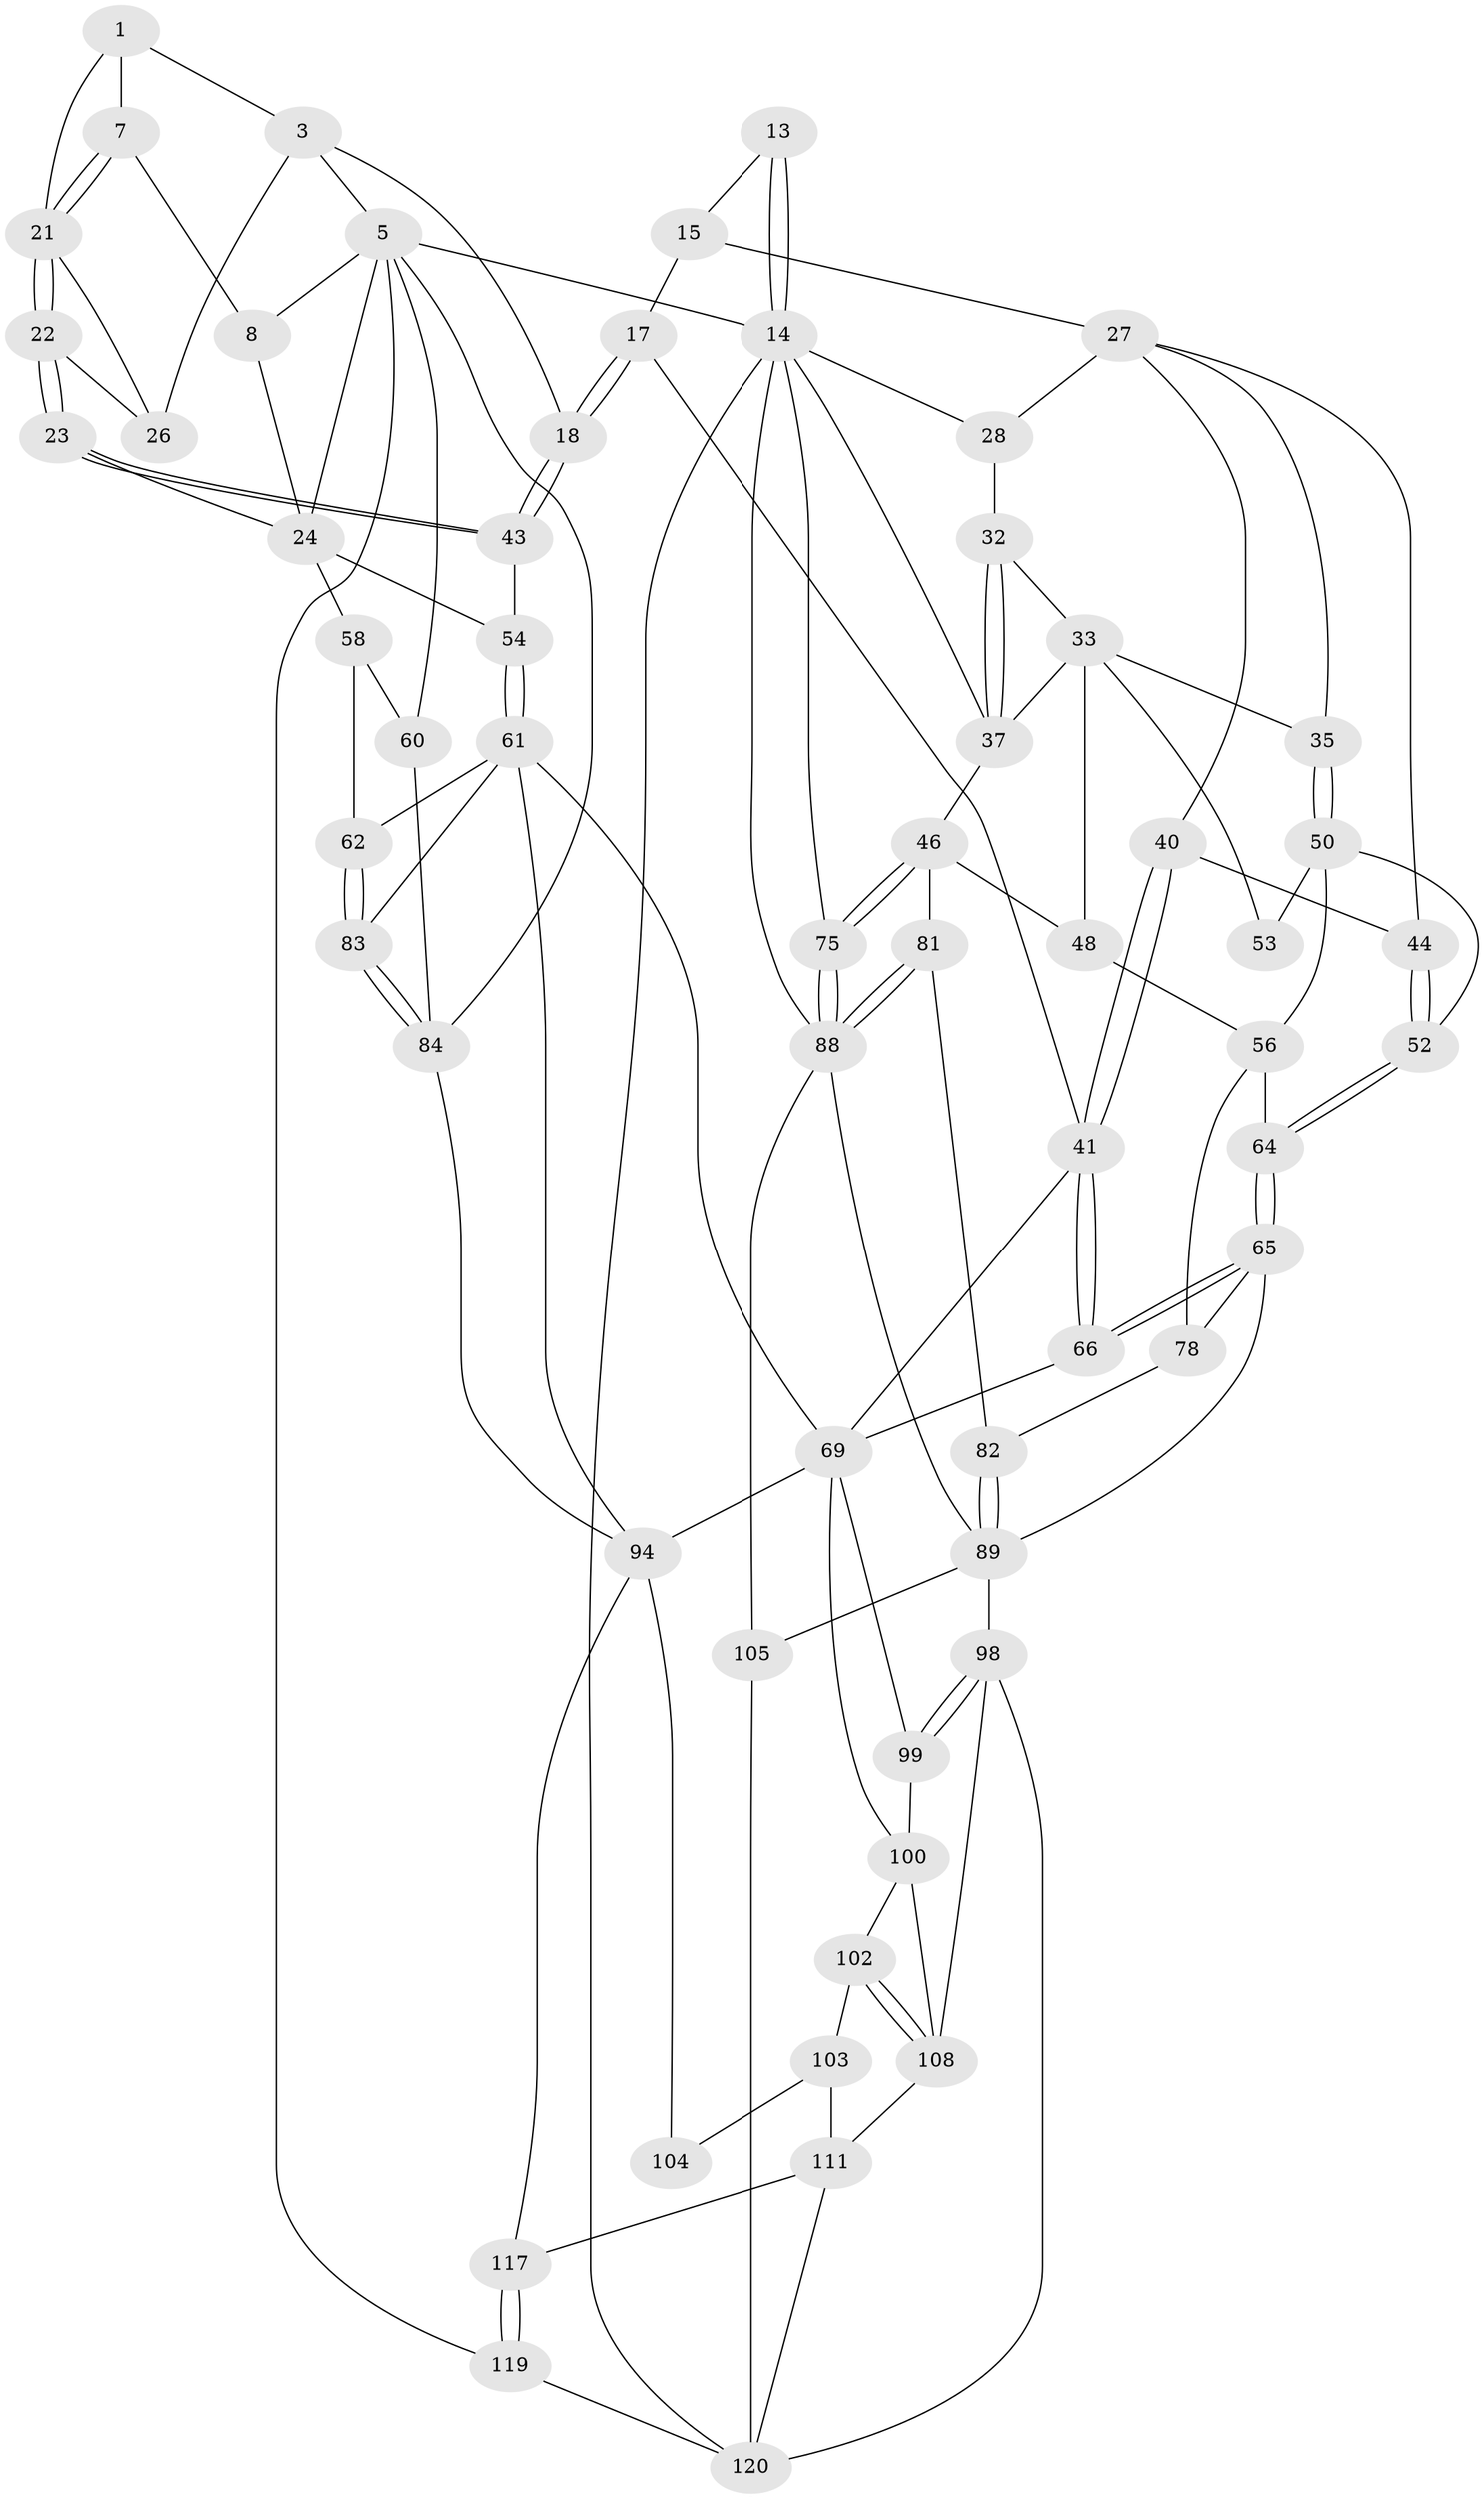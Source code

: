 // original degree distribution, {3: 0.02459016393442623, 5: 0.5327868852459017, 6: 0.22131147540983606, 4: 0.22131147540983606}
// Generated by graph-tools (version 1.1) at 2025/21/03/04/25 18:21:04]
// undirected, 61 vertices, 135 edges
graph export_dot {
graph [start="1"]
  node [color=gray90,style=filled];
  1 [pos="+0.17218729180460557+0.07974516201388103",super="+2"];
  3 [pos="+0.39865137384123245+0",super="+4+19"];
  5 [pos="+0+0",super="+6+10"];
  7 [pos="+0.18061792931550852+0.10937893336395521"];
  8 [pos="+0.16129872973453185+0.1234427587336095",super="+20"];
  13 [pos="+0.6237222118341053+0"];
  14 [pos="+1+0",super="+73+29"];
  15 [pos="+0.682182788344377+0",super="+16"];
  17 [pos="+0.4582676607830406+0.30796546604173775"];
  18 [pos="+0.4581746336134274+0.30790136196521994"];
  21 [pos="+0.21503642203942494+0.1433681694395312",super="+25"];
  22 [pos="+0.2124732671675278+0.21915596573246285"];
  23 [pos="+0.21076544287942858+0.2211901303882825"];
  24 [pos="+0.13258130688633332+0.2578159206221734",super="+38"];
  26 [pos="+0.3207700475330299+0.20376946032813317"];
  27 [pos="+0.8236326480804791+0.08760956787076704",super="+30"];
  28 [pos="+0.8325576527062327+0.09129086252182375"];
  32 [pos="+0.898029761356642+0.15642944274372045"];
  33 [pos="+0.8972857641379188+0.2449975630764653",super="+34"];
  35 [pos="+0.8227151384668996+0.27766593274545537"];
  37 [pos="+1+0.041004563763819085",super="+45"];
  40 [pos="+0.6819726304346518+0.35683551292191834"];
  41 [pos="+0.588314889840686+0.3942963196476162",super="+42"];
  43 [pos="+0.3038954596172364+0.34509698156099766"];
  44 [pos="+0.695688901974309+0.35895456037364465"];
  46 [pos="+1+0.4226229427932891",super="+47"];
  48 [pos="+0.998496908607849+0.43020243932828933"];
  50 [pos="+0.8299613633960496+0.3518131101828156",super="+51"];
  52 [pos="+0.7688285148227229+0.4108087398766324"];
  53 [pos="+0.8765449749557329+0.3504528187672712"];
  54 [pos="+0.23932716054688036+0.39417905588684615"];
  56 [pos="+0.89652471809456+0.4286459517252829",super="+67"];
  58 [pos="+0.12866408677429678+0.3280640898402385",super="+59+63"];
  60 [pos="+0+0.3552676890062608"];
  61 [pos="+0.23416985246410715+0.5012781921071102",super="+71"];
  62 [pos="+0.10482344809382856+0.5121386076806487"];
  64 [pos="+0.7708499091133129+0.441906712189275",super="+68"];
  65 [pos="+0.6419194811326243+0.48033832904795964",super="+72"];
  66 [pos="+0.6349059149376727+0.4782616252885692",super="+76"];
  69 [pos="+0.4095022407253702+0.5800965708568403",super="+77+70"];
  75 [pos="+1+0.7556855308809819"];
  78 [pos="+0.8148919570164854+0.5814367922302841"];
  81 [pos="+0.9085957716598483+0.5790619447772031"];
  82 [pos="+0.8275355781713055+0.5860681037118498"];
  83 [pos="+0.033109755493713755+0.6174077015459085"];
  84 [pos="+0+0.702171599155782",super="+85"];
  88 [pos="+1+0.7279894154588759",super="+91"];
  89 [pos="+0.8724620459283022+0.7485919167652483",super="+90"];
  94 [pos="+0.2475430221319031+0.6812716262233361",super="+95"];
  98 [pos="+0.6499059208303043+0.8497191804219545",super="+115"];
  99 [pos="+0.600106946785906+0.7631075173915319"];
  100 [pos="+0.46685846724123775+0.7788203604239771",super="+107+101"];
  102 [pos="+0.3387301078088337+0.7801966576809509"];
  103 [pos="+0.2737349236518417+0.8216499260025846",super="+113"];
  104 [pos="+0.18220516883909052+0.7971856519681025"];
  105 [pos="+0.888429845984473+0.8379168530986696",super="+114+106"];
  108 [pos="+0.34934652906776426+0.8125021365525235",super="+110"];
  111 [pos="+0.3514307458943837+1",super="+112"];
  117 [pos="+0.11194966910578953+0.9032947389043527"];
  119 [pos="+0+1"];
  120 [pos="+0.8684081959249811+1",super="+121"];
  1 -- 7;
  1 -- 3;
  1 -- 21;
  3 -- 5;
  3 -- 26;
  3 -- 18;
  5 -- 8 [weight=2];
  5 -- 119;
  5 -- 60;
  5 -- 14 [weight=2];
  5 -- 84;
  5 -- 24;
  7 -- 8;
  7 -- 21;
  7 -- 21;
  8 -- 24;
  13 -- 14;
  13 -- 14;
  13 -- 15;
  14 -- 120;
  14 -- 75;
  14 -- 88;
  14 -- 28;
  14 -- 37;
  15 -- 27 [weight=2];
  15 -- 17;
  17 -- 18;
  17 -- 18;
  17 -- 41;
  18 -- 43;
  18 -- 43;
  21 -- 22;
  21 -- 22;
  21 -- 26;
  22 -- 23;
  22 -- 23;
  22 -- 26;
  23 -- 24;
  23 -- 43;
  23 -- 43;
  24 -- 58;
  24 -- 54;
  27 -- 28;
  27 -- 35;
  27 -- 40;
  27 -- 44;
  28 -- 32;
  32 -- 33;
  32 -- 37;
  32 -- 37;
  33 -- 48;
  33 -- 35;
  33 -- 53;
  33 -- 37;
  35 -- 50;
  35 -- 50;
  37 -- 46;
  40 -- 41;
  40 -- 41;
  40 -- 44;
  41 -- 66;
  41 -- 66;
  41 -- 69;
  43 -- 54;
  44 -- 52;
  44 -- 52;
  46 -- 75;
  46 -- 75;
  46 -- 48;
  46 -- 81;
  48 -- 56;
  50 -- 53 [weight=2];
  50 -- 56;
  50 -- 52;
  52 -- 64;
  52 -- 64;
  54 -- 61;
  54 -- 61;
  56 -- 64;
  56 -- 78;
  58 -- 60;
  58 -- 62;
  60 -- 84;
  61 -- 62;
  61 -- 83;
  61 -- 69;
  61 -- 94;
  62 -- 83;
  62 -- 83;
  64 -- 65 [weight=2];
  64 -- 65;
  65 -- 66 [weight=2];
  65 -- 66;
  65 -- 78;
  65 -- 89;
  66 -- 69;
  69 -- 99;
  69 -- 94;
  69 -- 100;
  75 -- 88;
  75 -- 88;
  78 -- 82;
  81 -- 82;
  81 -- 88;
  81 -- 88;
  82 -- 89;
  82 -- 89;
  83 -- 84;
  83 -- 84;
  84 -- 94;
  88 -- 89;
  88 -- 105 [weight=2];
  89 -- 98;
  89 -- 105;
  94 -- 104;
  94 -- 117;
  98 -- 99;
  98 -- 99;
  98 -- 108;
  98 -- 120;
  99 -- 100;
  100 -- 108 [weight=2];
  100 -- 102;
  102 -- 103;
  102 -- 108;
  102 -- 108;
  103 -- 104 [weight=2];
  103 -- 111;
  105 -- 120;
  108 -- 111;
  111 -- 117;
  111 -- 120;
  117 -- 119;
  117 -- 119;
  119 -- 120;
}
